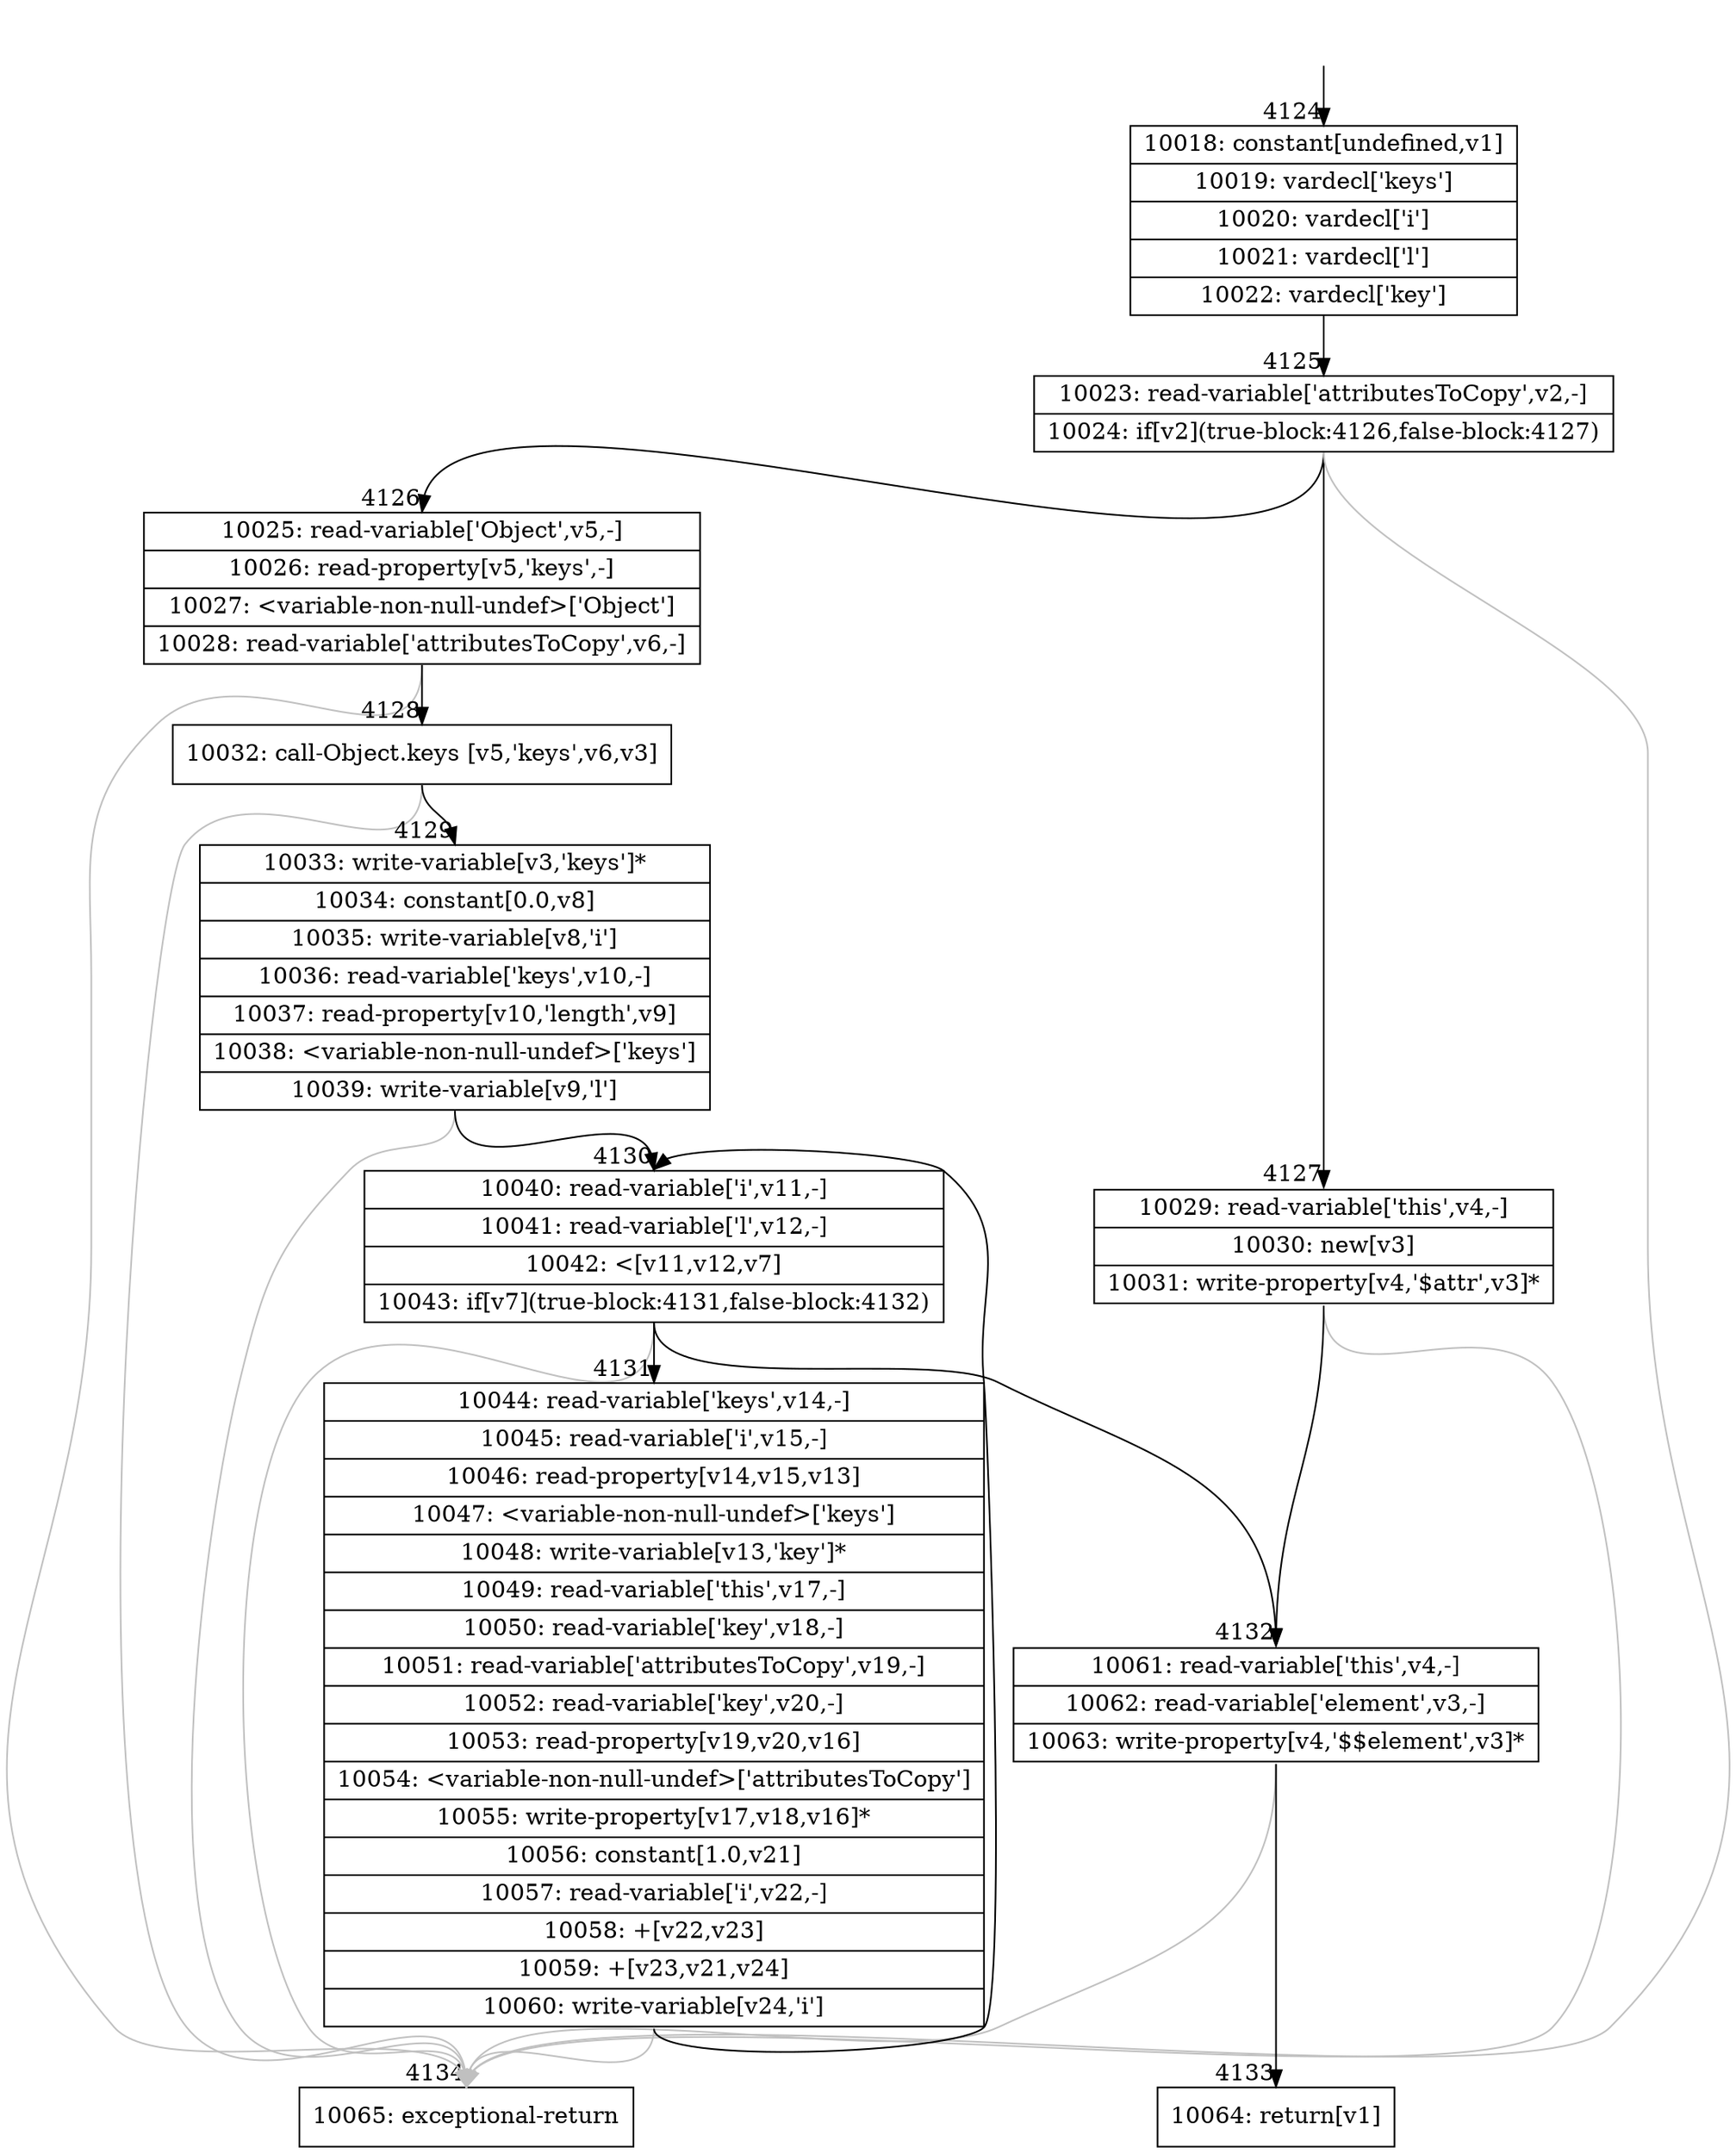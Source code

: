 digraph {
rankdir="TD"
BB_entry346[shape=none,label=""];
BB_entry346 -> BB4124 [tailport=s, headport=n, headlabel="    4124"]
BB4124 [shape=record label="{10018: constant[undefined,v1]|10019: vardecl['keys']|10020: vardecl['i']|10021: vardecl['l']|10022: vardecl['key']}" ] 
BB4124 -> BB4125 [tailport=s, headport=n, headlabel="      4125"]
BB4125 [shape=record label="{10023: read-variable['attributesToCopy',v2,-]|10024: if[v2](true-block:4126,false-block:4127)}" ] 
BB4125 -> BB4126 [tailport=s, headport=n, headlabel="      4126"]
BB4125 -> BB4127 [tailport=s, headport=n, headlabel="      4127"]
BB4125 -> BB4134 [tailport=s, headport=n, color=gray, headlabel="      4134"]
BB4126 [shape=record label="{10025: read-variable['Object',v5,-]|10026: read-property[v5,'keys',-]|10027: \<variable-non-null-undef\>['Object']|10028: read-variable['attributesToCopy',v6,-]}" ] 
BB4126 -> BB4128 [tailport=s, headport=n, headlabel="      4128"]
BB4126 -> BB4134 [tailport=s, headport=n, color=gray]
BB4127 [shape=record label="{10029: read-variable['this',v4,-]|10030: new[v3]|10031: write-property[v4,'$attr',v3]*}" ] 
BB4127 -> BB4132 [tailport=s, headport=n, headlabel="      4132"]
BB4127 -> BB4134 [tailport=s, headport=n, color=gray]
BB4128 [shape=record label="{10032: call-Object.keys [v5,'keys',v6,v3]}" ] 
BB4128 -> BB4129 [tailport=s, headport=n, headlabel="      4129"]
BB4128 -> BB4134 [tailport=s, headport=n, color=gray]
BB4129 [shape=record label="{10033: write-variable[v3,'keys']*|10034: constant[0.0,v8]|10035: write-variable[v8,'i']|10036: read-variable['keys',v10,-]|10037: read-property[v10,'length',v9]|10038: \<variable-non-null-undef\>['keys']|10039: write-variable[v9,'l']}" ] 
BB4129 -> BB4130 [tailport=s, headport=n, headlabel="      4130"]
BB4129 -> BB4134 [tailport=s, headport=n, color=gray]
BB4130 [shape=record label="{10040: read-variable['i',v11,-]|10041: read-variable['l',v12,-]|10042: \<[v11,v12,v7]|10043: if[v7](true-block:4131,false-block:4132)}" ] 
BB4130 -> BB4131 [tailport=s, headport=n, headlabel="      4131"]
BB4130 -> BB4132 [tailport=s, headport=n]
BB4130 -> BB4134 [tailport=s, headport=n, color=gray]
BB4131 [shape=record label="{10044: read-variable['keys',v14,-]|10045: read-variable['i',v15,-]|10046: read-property[v14,v15,v13]|10047: \<variable-non-null-undef\>['keys']|10048: write-variable[v13,'key']*|10049: read-variable['this',v17,-]|10050: read-variable['key',v18,-]|10051: read-variable['attributesToCopy',v19,-]|10052: read-variable['key',v20,-]|10053: read-property[v19,v20,v16]|10054: \<variable-non-null-undef\>['attributesToCopy']|10055: write-property[v17,v18,v16]*|10056: constant[1.0,v21]|10057: read-variable['i',v22,-]|10058: +[v22,v23]|10059: +[v23,v21,v24]|10060: write-variable[v24,'i']}" ] 
BB4131 -> BB4130 [tailport=s, headport=n]
BB4131 -> BB4134 [tailport=s, headport=n, color=gray]
BB4132 [shape=record label="{10061: read-variable['this',v4,-]|10062: read-variable['element',v3,-]|10063: write-property[v4,'$$element',v3]*}" ] 
BB4132 -> BB4133 [tailport=s, headport=n, headlabel="      4133"]
BB4132 -> BB4134 [tailport=s, headport=n, color=gray]
BB4133 [shape=record label="{10064: return[v1]}" ] 
BB4134 [shape=record label="{10065: exceptional-return}" ] 
//#$~ 7085
}
